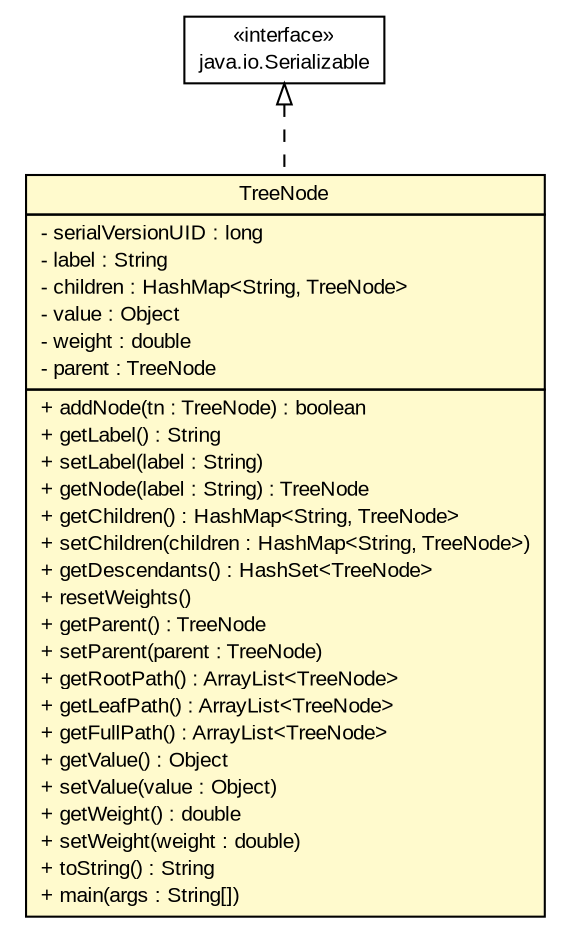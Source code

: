 #!/usr/local/bin/dot
#
# Class diagram 
# Generated by UMLGraph version 5.2 (http://www.umlgraph.org/)
#

digraph G {
	edge [fontname="arial",fontsize=10,labelfontname="arial",labelfontsize=10];
	node [fontname="arial",fontsize=10,shape=plaintext];
	nodesep=0.25;
	ranksep=0.5;
	// tud.iir.helper.TreeNode
	c38923 [label=<<table title="tud.iir.helper.TreeNode" border="0" cellborder="1" cellspacing="0" cellpadding="2" port="p" bgcolor="lemonChiffon" href="./TreeNode.html">
		<tr><td><table border="0" cellspacing="0" cellpadding="1">
<tr><td align="center" balign="center"> TreeNode </td></tr>
		</table></td></tr>
		<tr><td><table border="0" cellspacing="0" cellpadding="1">
<tr><td align="left" balign="left"> - serialVersionUID : long </td></tr>
<tr><td align="left" balign="left"> - label : String </td></tr>
<tr><td align="left" balign="left"> - children : HashMap&lt;String, TreeNode&gt; </td></tr>
<tr><td align="left" balign="left"> - value : Object </td></tr>
<tr><td align="left" balign="left"> - weight : double </td></tr>
<tr><td align="left" balign="left"> - parent : TreeNode </td></tr>
		</table></td></tr>
		<tr><td><table border="0" cellspacing="0" cellpadding="1">
<tr><td align="left" balign="left"> + addNode(tn : TreeNode) : boolean </td></tr>
<tr><td align="left" balign="left"> + getLabel() : String </td></tr>
<tr><td align="left" balign="left"> + setLabel(label : String) </td></tr>
<tr><td align="left" balign="left"> + getNode(label : String) : TreeNode </td></tr>
<tr><td align="left" balign="left"> + getChildren() : HashMap&lt;String, TreeNode&gt; </td></tr>
<tr><td align="left" balign="left"> + setChildren(children : HashMap&lt;String, TreeNode&gt;) </td></tr>
<tr><td align="left" balign="left"> + getDescendants() : HashSet&lt;TreeNode&gt; </td></tr>
<tr><td align="left" balign="left"> + resetWeights() </td></tr>
<tr><td align="left" balign="left"> + getParent() : TreeNode </td></tr>
<tr><td align="left" balign="left"> + setParent(parent : TreeNode) </td></tr>
<tr><td align="left" balign="left"> + getRootPath() : ArrayList&lt;TreeNode&gt; </td></tr>
<tr><td align="left" balign="left"> + getLeafPath() : ArrayList&lt;TreeNode&gt; </td></tr>
<tr><td align="left" balign="left"> + getFullPath() : ArrayList&lt;TreeNode&gt; </td></tr>
<tr><td align="left" balign="left"> + getValue() : Object </td></tr>
<tr><td align="left" balign="left"> + setValue(value : Object) </td></tr>
<tr><td align="left" balign="left"> + getWeight() : double </td></tr>
<tr><td align="left" balign="left"> + setWeight(weight : double) </td></tr>
<tr><td align="left" balign="left"> + toString() : String </td></tr>
<tr><td align="left" balign="left"> + main(args : String[]) </td></tr>
		</table></td></tr>
		</table>>, fontname="arial", fontcolor="black", fontsize=10.0];
	//tud.iir.helper.TreeNode implements java.io.Serializable
	c39011:p -> c38923:p [dir=back,arrowtail=empty,style=dashed];
	// java.io.Serializable
	c39011 [label=<<table title="java.io.Serializable" border="0" cellborder="1" cellspacing="0" cellpadding="2" port="p" href="http://java.sun.com/j2se/1.4.2/docs/api/java/io/Serializable.html">
		<tr><td><table border="0" cellspacing="0" cellpadding="1">
<tr><td align="center" balign="center"> &#171;interface&#187; </td></tr>
<tr><td align="center" balign="center"> java.io.Serializable </td></tr>
		</table></td></tr>
		</table>>, fontname="arial", fontcolor="black", fontsize=10.0];
}

